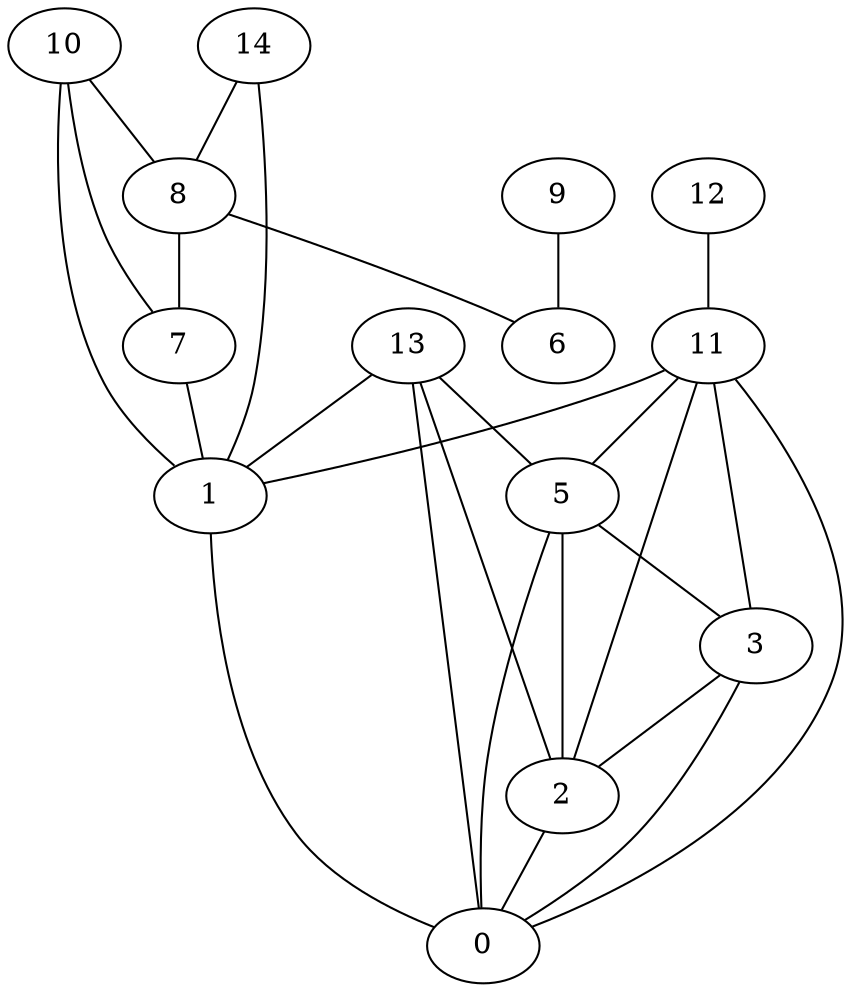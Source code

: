 digraph "sensornet-topology" {
label = "";
rankdir="BT";"0"->"1" [arrowhead = "both"] 
"0"->"2" [arrowhead = "both"] 
"0"->"3" [arrowhead = "both"] 
"0"->"5" [arrowhead = "both"] 
"0"->"11" [arrowhead = "both"] 
"0"->"13" [arrowhead = "both"] 
"1"->"7" [arrowhead = "both"] 
"1"->"10" [arrowhead = "both"] 
"1"->"11" [arrowhead = "both"] 
"1"->"13" [arrowhead = "both"] 
"1"->"14" [arrowhead = "both"] 
"2"->"3" [arrowhead = "both"] 
"2"->"5" [arrowhead = "both"] 
"2"->"11" [arrowhead = "both"] 
"2"->"13" [arrowhead = "both"] 
"3"->"5" [arrowhead = "both"] 
"3"->"11" [arrowhead = "both"] 
"5"->"11" [arrowhead = "both"] 
"5"->"13" [arrowhead = "both"] 
"6"->"8" [arrowhead = "both"] 
"6"->"9" [arrowhead = "both"] 
"7"->"8" [arrowhead = "both"] 
"7"->"10" [arrowhead = "both"] 
"8"->"10" [arrowhead = "both"] 
"8"->"14" [arrowhead = "both"] 
"11"->"12" [arrowhead = "both"] 
}